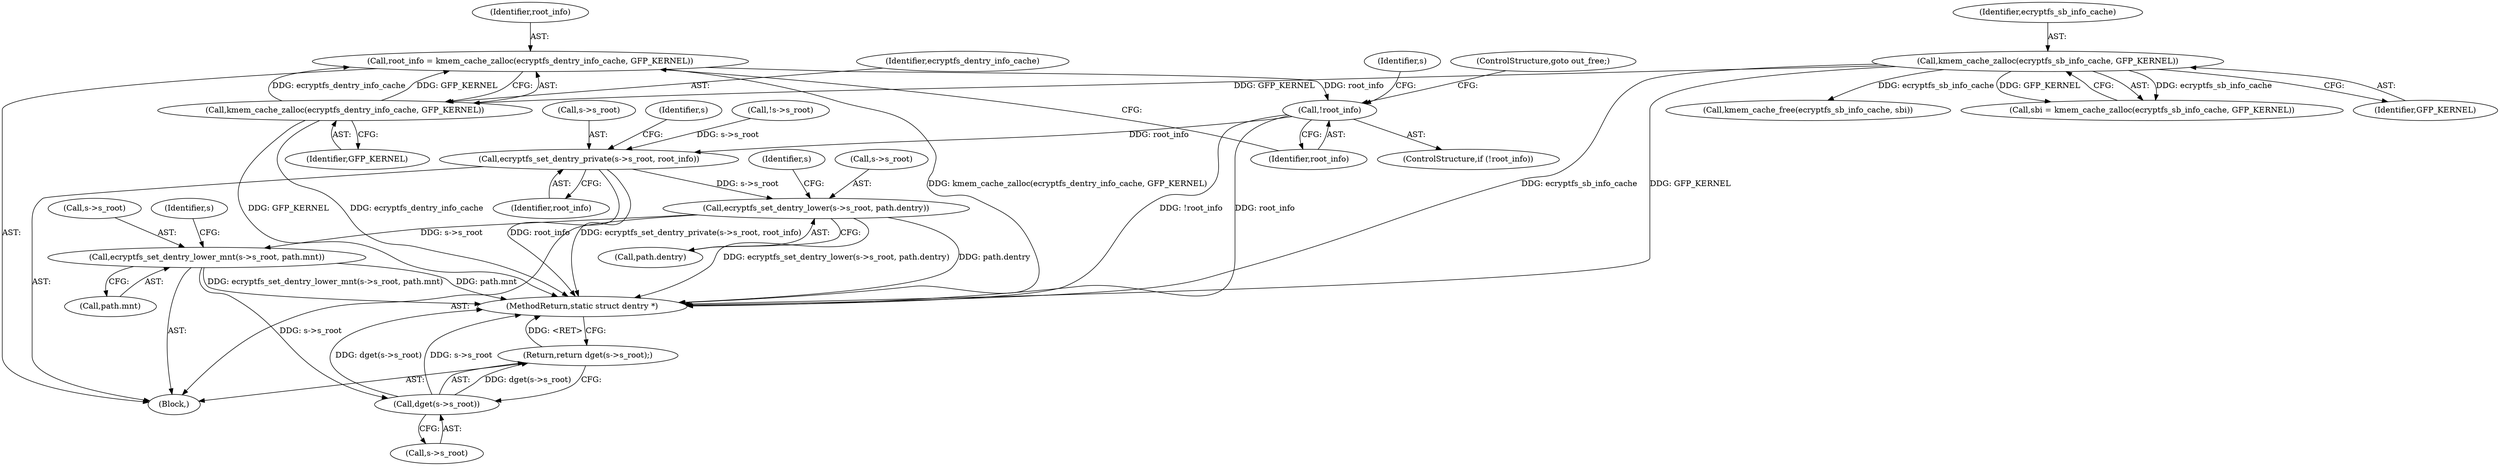 digraph "0_linux_764355487ea220fdc2faf128d577d7f679b91f97@pointer" {
"1000313" [label="(Call,root_info = kmem_cache_zalloc(ecryptfs_dentry_info_cache, GFP_KERNEL))"];
"1000315" [label="(Call,kmem_cache_zalloc(ecryptfs_dentry_info_cache, GFP_KERNEL))"];
"1000120" [label="(Call,kmem_cache_zalloc(ecryptfs_sb_info_cache, GFP_KERNEL))"];
"1000319" [label="(Call,!root_info)"];
"1000322" [label="(Call,ecryptfs_set_dentry_private(s->s_root, root_info))"];
"1000327" [label="(Call,ecryptfs_set_dentry_lower(s->s_root, path.dentry))"];
"1000334" [label="(Call,ecryptfs_set_dentry_lower_mnt(s->s_root, path.mnt))"];
"1000347" [label="(Call,dget(s->s_root))"];
"1000346" [label="(Return,return dget(s->s_root);)"];
"1000316" [label="(Identifier,ecryptfs_dentry_info_cache)"];
"1000335" [label="(Call,s->s_root)"];
"1000367" [label="(Call,kmem_cache_free(ecryptfs_sb_info_cache, sbi))"];
"1000297" [label="(Call,!s->s_root)"];
"1000321" [label="(ControlStructure,goto out_free;)"];
"1000348" [label="(Call,s->s_root)"];
"1000314" [label="(Identifier,root_info)"];
"1000327" [label="(Call,ecryptfs_set_dentry_lower(s->s_root, path.dentry))"];
"1000347" [label="(Call,dget(s->s_root))"];
"1000322" [label="(Call,ecryptfs_set_dentry_private(s->s_root, root_info))"];
"1000121" [label="(Identifier,ecryptfs_sb_info_cache)"];
"1000326" [label="(Identifier,root_info)"];
"1000317" [label="(Identifier,GFP_KERNEL)"];
"1000328" [label="(Call,s->s_root)"];
"1000315" [label="(Call,kmem_cache_zalloc(ecryptfs_dentry_info_cache, GFP_KERNEL))"];
"1000313" [label="(Call,root_info = kmem_cache_zalloc(ecryptfs_dentry_info_cache, GFP_KERNEL))"];
"1000120" [label="(Call,kmem_cache_zalloc(ecryptfs_sb_info_cache, GFP_KERNEL))"];
"1000324" [label="(Identifier,s)"];
"1000343" [label="(Identifier,s)"];
"1000318" [label="(ControlStructure,if (!root_info))"];
"1000338" [label="(Call,path.mnt)"];
"1000346" [label="(Return,return dget(s->s_root);)"];
"1000319" [label="(Call,!root_info)"];
"1000336" [label="(Identifier,s)"];
"1000107" [label="(Block,)"];
"1000323" [label="(Call,s->s_root)"];
"1000331" [label="(Call,path.dentry)"];
"1000373" [label="(MethodReturn,static struct dentry *)"];
"1000118" [label="(Call,sbi = kmem_cache_zalloc(ecryptfs_sb_info_cache, GFP_KERNEL))"];
"1000320" [label="(Identifier,root_info)"];
"1000329" [label="(Identifier,s)"];
"1000122" [label="(Identifier,GFP_KERNEL)"];
"1000334" [label="(Call,ecryptfs_set_dentry_lower_mnt(s->s_root, path.mnt))"];
"1000313" -> "1000107"  [label="AST: "];
"1000313" -> "1000315"  [label="CFG: "];
"1000314" -> "1000313"  [label="AST: "];
"1000315" -> "1000313"  [label="AST: "];
"1000320" -> "1000313"  [label="CFG: "];
"1000313" -> "1000373"  [label="DDG: kmem_cache_zalloc(ecryptfs_dentry_info_cache, GFP_KERNEL)"];
"1000315" -> "1000313"  [label="DDG: ecryptfs_dentry_info_cache"];
"1000315" -> "1000313"  [label="DDG: GFP_KERNEL"];
"1000313" -> "1000319"  [label="DDG: root_info"];
"1000315" -> "1000317"  [label="CFG: "];
"1000316" -> "1000315"  [label="AST: "];
"1000317" -> "1000315"  [label="AST: "];
"1000315" -> "1000373"  [label="DDG: ecryptfs_dentry_info_cache"];
"1000315" -> "1000373"  [label="DDG: GFP_KERNEL"];
"1000120" -> "1000315"  [label="DDG: GFP_KERNEL"];
"1000120" -> "1000118"  [label="AST: "];
"1000120" -> "1000122"  [label="CFG: "];
"1000121" -> "1000120"  [label="AST: "];
"1000122" -> "1000120"  [label="AST: "];
"1000118" -> "1000120"  [label="CFG: "];
"1000120" -> "1000373"  [label="DDG: ecryptfs_sb_info_cache"];
"1000120" -> "1000373"  [label="DDG: GFP_KERNEL"];
"1000120" -> "1000118"  [label="DDG: ecryptfs_sb_info_cache"];
"1000120" -> "1000118"  [label="DDG: GFP_KERNEL"];
"1000120" -> "1000367"  [label="DDG: ecryptfs_sb_info_cache"];
"1000319" -> "1000318"  [label="AST: "];
"1000319" -> "1000320"  [label="CFG: "];
"1000320" -> "1000319"  [label="AST: "];
"1000321" -> "1000319"  [label="CFG: "];
"1000324" -> "1000319"  [label="CFG: "];
"1000319" -> "1000373"  [label="DDG: !root_info"];
"1000319" -> "1000373"  [label="DDG: root_info"];
"1000319" -> "1000322"  [label="DDG: root_info"];
"1000322" -> "1000107"  [label="AST: "];
"1000322" -> "1000326"  [label="CFG: "];
"1000323" -> "1000322"  [label="AST: "];
"1000326" -> "1000322"  [label="AST: "];
"1000329" -> "1000322"  [label="CFG: "];
"1000322" -> "1000373"  [label="DDG: root_info"];
"1000322" -> "1000373"  [label="DDG: ecryptfs_set_dentry_private(s->s_root, root_info)"];
"1000297" -> "1000322"  [label="DDG: s->s_root"];
"1000322" -> "1000327"  [label="DDG: s->s_root"];
"1000327" -> "1000107"  [label="AST: "];
"1000327" -> "1000331"  [label="CFG: "];
"1000328" -> "1000327"  [label="AST: "];
"1000331" -> "1000327"  [label="AST: "];
"1000336" -> "1000327"  [label="CFG: "];
"1000327" -> "1000373"  [label="DDG: path.dentry"];
"1000327" -> "1000373"  [label="DDG: ecryptfs_set_dentry_lower(s->s_root, path.dentry)"];
"1000327" -> "1000334"  [label="DDG: s->s_root"];
"1000334" -> "1000107"  [label="AST: "];
"1000334" -> "1000338"  [label="CFG: "];
"1000335" -> "1000334"  [label="AST: "];
"1000338" -> "1000334"  [label="AST: "];
"1000343" -> "1000334"  [label="CFG: "];
"1000334" -> "1000373"  [label="DDG: ecryptfs_set_dentry_lower_mnt(s->s_root, path.mnt)"];
"1000334" -> "1000373"  [label="DDG: path.mnt"];
"1000334" -> "1000347"  [label="DDG: s->s_root"];
"1000347" -> "1000346"  [label="AST: "];
"1000347" -> "1000348"  [label="CFG: "];
"1000348" -> "1000347"  [label="AST: "];
"1000346" -> "1000347"  [label="CFG: "];
"1000347" -> "1000373"  [label="DDG: s->s_root"];
"1000347" -> "1000373"  [label="DDG: dget(s->s_root)"];
"1000347" -> "1000346"  [label="DDG: dget(s->s_root)"];
"1000346" -> "1000107"  [label="AST: "];
"1000373" -> "1000346"  [label="CFG: "];
"1000346" -> "1000373"  [label="DDG: <RET>"];
}

